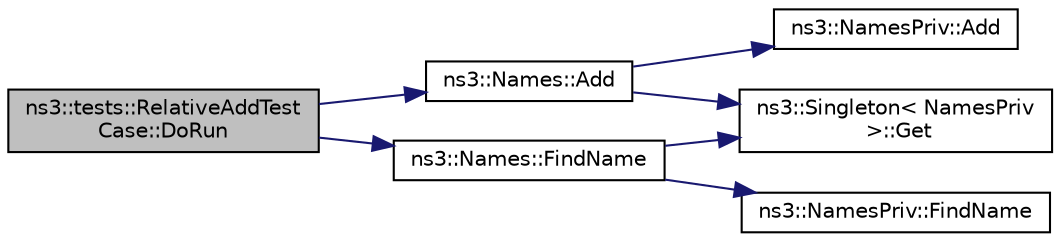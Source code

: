 digraph "ns3::tests::RelativeAddTestCase::DoRun"
{
 // LATEX_PDF_SIZE
  edge [fontname="Helvetica",fontsize="10",labelfontname="Helvetica",labelfontsize="10"];
  node [fontname="Helvetica",fontsize="10",shape=record];
  rankdir="LR";
  Node1 [label="ns3::tests::RelativeAddTest\lCase::DoRun",height=0.2,width=0.4,color="black", fillcolor="grey75", style="filled", fontcolor="black",tooltip="Implementation to actually run this TestCase."];
  Node1 -> Node2 [color="midnightblue",fontsize="10",style="solid",fontname="Helvetica"];
  Node2 [label="ns3::Names::Add",height=0.2,width=0.4,color="black", fillcolor="white", style="filled",URL="$classns3_1_1_names.html#a5075ee36f97059d897cf6430ce61e592",tooltip="Add the association between the string \"name\" and the Ptr<Object> obj."];
  Node2 -> Node3 [color="midnightblue",fontsize="10",style="solid",fontname="Helvetica"];
  Node3 [label="ns3::NamesPriv::Add",height=0.2,width=0.4,color="black", fillcolor="white", style="filled",URL="$classns3_1_1_names_priv.html#a1d9bc7794dedbcb88c7f875c084761bb",tooltip="Internal implementation for Names::Add(std::string,Ptr<Object>)"];
  Node2 -> Node4 [color="midnightblue",fontsize="10",style="solid",fontname="Helvetica"];
  Node4 [label="ns3::Singleton\< NamesPriv\l \>::Get",height=0.2,width=0.4,color="black", fillcolor="white", style="filled",URL="$classns3_1_1_singleton.html#a80a2cd3c25a27ea72add7a9f7a141ffa",tooltip="Get a pointer to the singleton instance."];
  Node1 -> Node5 [color="midnightblue",fontsize="10",style="solid",fontname="Helvetica"];
  Node5 [label="ns3::Names::FindName",height=0.2,width=0.4,color="black", fillcolor="white", style="filled",URL="$classns3_1_1_names.html#ab9664faf23569aaae64a2d1f65265045",tooltip="Given a pointer to an object, look to see if that object has a name associated with it and,..."];
  Node5 -> Node6 [color="midnightblue",fontsize="10",style="solid",fontname="Helvetica"];
  Node6 [label="ns3::NamesPriv::FindName",height=0.2,width=0.4,color="black", fillcolor="white", style="filled",URL="$classns3_1_1_names_priv.html#a7fbc3ac7b8924c08d86ddc79d96385fa",tooltip="Internal implementation for Names::FindName()"];
  Node5 -> Node4 [color="midnightblue",fontsize="10",style="solid",fontname="Helvetica"];
}
